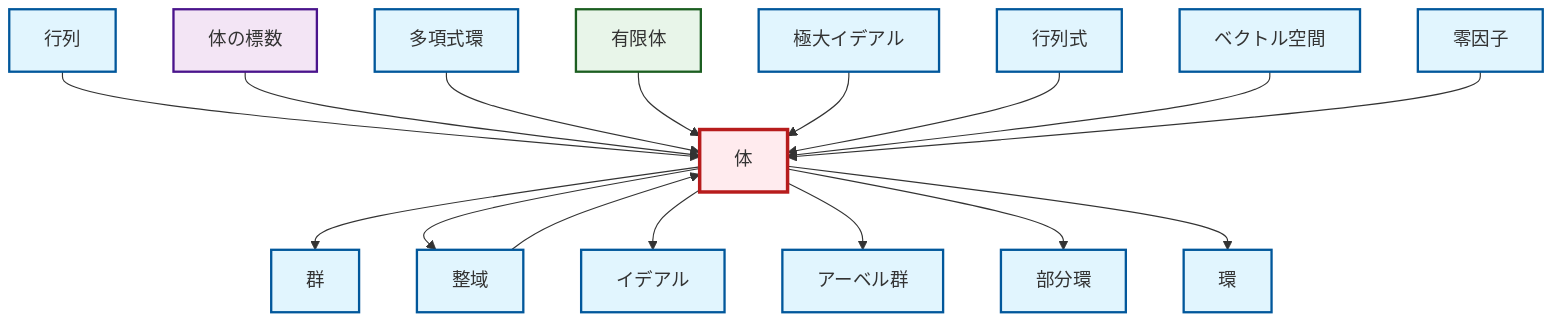 graph TD
    classDef definition fill:#e1f5fe,stroke:#01579b,stroke-width:2px
    classDef theorem fill:#f3e5f5,stroke:#4a148c,stroke-width:2px
    classDef axiom fill:#fff3e0,stroke:#e65100,stroke-width:2px
    classDef example fill:#e8f5e9,stroke:#1b5e20,stroke-width:2px
    classDef current fill:#ffebee,stroke:#b71c1c,stroke-width:3px
    def-vector-space["ベクトル空間"]:::definition
    def-ring["環"]:::definition
    def-group["群"]:::definition
    thm-field-characteristic["体の標数"]:::theorem
    def-maximal-ideal["極大イデアル"]:::definition
    def-determinant["行列式"]:::definition
    def-ideal["イデアル"]:::definition
    def-integral-domain["整域"]:::definition
    def-field["体"]:::definition
    def-subring["部分環"]:::definition
    def-abelian-group["アーベル群"]:::definition
    def-matrix["行列"]:::definition
    ex-finite-field["有限体"]:::example
    def-polynomial-ring["多項式環"]:::definition
    def-zero-divisor["零因子"]:::definition
    def-field --> def-group
    def-field --> def-integral-domain
    def-matrix --> def-field
    thm-field-characteristic --> def-field
    def-integral-domain --> def-field
    def-polynomial-ring --> def-field
    ex-finite-field --> def-field
    def-maximal-ideal --> def-field
    def-determinant --> def-field
    def-vector-space --> def-field
    def-field --> def-ideal
    def-field --> def-abelian-group
    def-field --> def-subring
    def-field --> def-ring
    def-zero-divisor --> def-field
    class def-field current